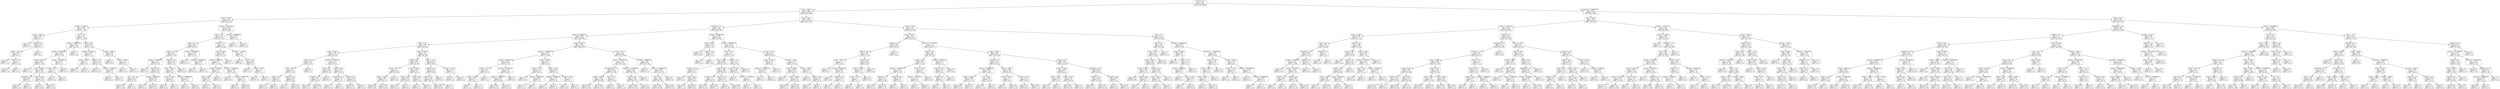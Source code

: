 digraph Tree {
node [shape=box] ;
0 [label="Drama <= 0.5\ngini = 0.491\nsamples = 4587\nvalue = [1985, 2602]"] ;
1 [label="annee <= 1984.5\ngini = 0.489\nsamples = 2318\nvalue = [1330, 988]"] ;
0 -> 1 [labeldistance=2.5, labelangle=45, headlabel="True"] ;
2 [label="annee <= 1976.5\ngini = 0.328\nsamples = 319\nvalue = [66, 253]"] ;
1 -> 2 ;
3 [label="budget <= 95000.0\ngini = 0.169\nsamples = 183\nvalue = [17, 166]"] ;
2 -> 3 ;
4 [label="annee <= 1958.5\ngini = 0.497\nsamples = 13\nvalue = [6, 7]"] ;
3 -> 4 ;
5 [label="gini = 0.0\nsamples = 5\nvalue = [0, 5]"] ;
4 -> 5 ;
6 [label="Thriller <= 0.5\ngini = 0.375\nsamples = 8\nvalue = [6, 2]"] ;
4 -> 6 ;
7 [label="annee <= 1973.0\ngini = 0.245\nsamples = 7\nvalue = [6, 1]"] ;
6 -> 7 ;
8 [label="gini = 0.0\nsamples = 5\nvalue = [5, 0]"] ;
7 -> 8 ;
9 [label="Horror <= 0.5\ngini = 0.5\nsamples = 2\nvalue = [1, 1]"] ;
7 -> 9 ;
10 [label="gini = 0.0\nsamples = 1\nvalue = [1, 0]"] ;
9 -> 10 ;
11 [label="gini = 0.0\nsamples = 1\nvalue = [0, 1]"] ;
9 -> 11 ;
12 [label="gini = 0.0\nsamples = 1\nvalue = [0, 1]"] ;
6 -> 12 ;
13 [label="Sci-Fi <= 0.5\ngini = 0.121\nsamples = 170\nvalue = [11, 159]"] ;
3 -> 13 ;
14 [label="budget <= 22000000.0\ngini = 0.054\nsamples = 145\nvalue = [4, 141]"] ;
13 -> 14 ;
15 [label="budget <= 11000000.0\ngini = 0.041\nsamples = 144\nvalue = [3, 141]"] ;
14 -> 15 ;
16 [label="annee <= 1965.5\ngini = 0.029\nsamples = 137\nvalue = [2, 135]"] ;
15 -> 16 ;
17 [label="gini = 0.0\nsamples = 77\nvalue = [0, 77]"] ;
16 -> 17 ;
18 [label="annee <= 1966.5\ngini = 0.064\nsamples = 60\nvalue = [2, 58]"] ;
16 -> 18 ;
19 [label="Adventure <= 0.5\ngini = 0.375\nsamples = 4\nvalue = [1, 3]"] ;
18 -> 19 ;
20 [label="gini = 0.0\nsamples = 3\nvalue = [0, 3]"] ;
19 -> 20 ;
21 [label="gini = 0.0\nsamples = 1\nvalue = [1, 0]"] ;
19 -> 21 ;
22 [label="Duree <= 123.5\ngini = 0.035\nsamples = 56\nvalue = [1, 55]"] ;
18 -> 22 ;
23 [label="gini = 0.0\nsamples = 45\nvalue = [0, 45]"] ;
22 -> 23 ;
24 [label="gini = 0.165\nsamples = 11\nvalue = [1, 10]"] ;
22 -> 24 ;
25 [label="budget <= 12500000.0\ngini = 0.245\nsamples = 7\nvalue = [1, 6]"] ;
15 -> 25 ;
26 [label="Duree <= 138.5\ngini = 0.5\nsamples = 2\nvalue = [1, 1]"] ;
25 -> 26 ;
27 [label="gini = 0.0\nsamples = 1\nvalue = [1, 0]"] ;
26 -> 27 ;
28 [label="gini = 0.0\nsamples = 1\nvalue = [0, 1]"] ;
26 -> 28 ;
29 [label="gini = 0.0\nsamples = 5\nvalue = [0, 5]"] ;
25 -> 29 ;
30 [label="gini = 0.0\nsamples = 1\nvalue = [1, 0]"] ;
14 -> 30 ;
31 [label="Action <= 0.5\ngini = 0.403\nsamples = 25\nvalue = [7, 18]"] ;
13 -> 31 ;
32 [label="budget <= 265500.0\ngini = 0.208\nsamples = 17\nvalue = [2, 15]"] ;
31 -> 32 ;
33 [label="annee <= 1966.5\ngini = 0.5\nsamples = 2\nvalue = [1, 1]"] ;
32 -> 33 ;
34 [label="gini = 0.0\nsamples = 1\nvalue = [1, 0]"] ;
33 -> 34 ;
35 [label="gini = 0.0\nsamples = 1\nvalue = [0, 1]"] ;
33 -> 35 ;
36 [label="Fantasy <= 0.5\ngini = 0.124\nsamples = 15\nvalue = [1, 14]"] ;
32 -> 36 ;
37 [label="gini = 0.0\nsamples = 12\nvalue = [0, 12]"] ;
36 -> 37 ;
38 [label="budget <= 3720000.0\ngini = 0.444\nsamples = 3\nvalue = [1, 2]"] ;
36 -> 38 ;
39 [label="gini = 0.0\nsamples = 2\nvalue = [0, 2]"] ;
38 -> 39 ;
40 [label="gini = 0.0\nsamples = 1\nvalue = [1, 0]"] ;
38 -> 40 ;
41 [label="annee <= 1963.0\ngini = 0.469\nsamples = 8\nvalue = [5, 3]"] ;
31 -> 41 ;
42 [label="gini = 0.0\nsamples = 2\nvalue = [0, 2]"] ;
41 -> 42 ;
43 [label="annee <= 1975.5\ngini = 0.278\nsamples = 6\nvalue = [5, 1]"] ;
41 -> 43 ;
44 [label="gini = 0.0\nsamples = 5\nvalue = [5, 0]"] ;
43 -> 44 ;
45 [label="gini = 0.0\nsamples = 1\nvalue = [0, 1]"] ;
43 -> 45 ;
46 [label="budget <= 33250000.0\ngini = 0.461\nsamples = 136\nvalue = [49, 87]"] ;
2 -> 46 ;
47 [label="Horror <= 0.5\ngini = 0.443\nsamples = 127\nvalue = [42, 85]"] ;
46 -> 47 ;
48 [label="Sci-Fi <= 0.5\ngini = 0.362\nsamples = 80\nvalue = [19, 61]"] ;
47 -> 48 ;
49 [label="Fantasy <= 0.5\ngini = 0.419\nsamples = 57\nvalue = [17, 40]"] ;
48 -> 49 ;
50 [label="budget <= 1390000.0\ngini = 0.351\nsamples = 44\nvalue = [10, 34]"] ;
49 -> 50 ;
51 [label="gini = 0.0\nsamples = 2\nvalue = [2, 0]"] ;
50 -> 51 ;
52 [label="Action <= 0.5\ngini = 0.308\nsamples = 42\nvalue = [8, 34]"] ;
50 -> 52 ;
53 [label="War <= 0.5\ngini = 0.191\nsamples = 28\nvalue = [3, 25]"] ;
52 -> 53 ;
54 [label="gini = 0.142\nsamples = 26\nvalue = [2, 24]"] ;
53 -> 54 ;
55 [label="gini = 0.5\nsamples = 2\nvalue = [1, 1]"] ;
53 -> 55 ;
56 [label="budget <= 9500000.0\ngini = 0.459\nsamples = 14\nvalue = [5, 9]"] ;
52 -> 56 ;
57 [label="gini = 0.32\nsamples = 5\nvalue = [4, 1]"] ;
56 -> 57 ;
58 [label="gini = 0.198\nsamples = 9\nvalue = [1, 8]"] ;
56 -> 58 ;
59 [label="Musical <= 0.5\ngini = 0.497\nsamples = 13\nvalue = [7, 6]"] ;
49 -> 59 ;
60 [label="annee <= 1982.5\ngini = 0.48\nsamples = 10\nvalue = [4, 6]"] ;
59 -> 60 ;
61 [label="Duree <= 130.5\ngini = 0.278\nsamples = 6\nvalue = [1, 5]"] ;
60 -> 61 ;
62 [label="gini = 0.0\nsamples = 5\nvalue = [0, 5]"] ;
61 -> 62 ;
63 [label="gini = 0.0\nsamples = 1\nvalue = [1, 0]"] ;
61 -> 63 ;
64 [label="budget <= 29500000.0\ngini = 0.375\nsamples = 4\nvalue = [3, 1]"] ;
60 -> 64 ;
65 [label="gini = 0.0\nsamples = 3\nvalue = [3, 0]"] ;
64 -> 65 ;
66 [label="gini = 0.0\nsamples = 1\nvalue = [0, 1]"] ;
64 -> 66 ;
67 [label="gini = 0.0\nsamples = 3\nvalue = [3, 0]"] ;
59 -> 67 ;
68 [label="budget <= 19000000.0\ngini = 0.159\nsamples = 23\nvalue = [2, 21]"] ;
48 -> 68 ;
69 [label="gini = 0.0\nsamples = 17\nvalue = [0, 17]"] ;
68 -> 69 ;
70 [label="budget <= 24500000.0\ngini = 0.444\nsamples = 6\nvalue = [2, 4]"] ;
68 -> 70 ;
71 [label="gini = 0.0\nsamples = 2\nvalue = [2, 0]"] ;
70 -> 71 ;
72 [label="gini = 0.0\nsamples = 4\nvalue = [0, 4]"] ;
70 -> 72 ;
73 [label="Thriller <= 0.5\ngini = 0.5\nsamples = 47\nvalue = [23, 24]"] ;
47 -> 73 ;
74 [label="Duree <= 108.0\ngini = 0.482\nsamples = 37\nvalue = [15, 22]"] ;
73 -> 74 ;
75 [label="budget <= 900000.0\ngini = 0.5\nsamples = 30\nvalue = [15, 15]"] ;
74 -> 75 ;
76 [label="budget <= 437500.0\ngini = 0.444\nsamples = 15\nvalue = [10, 5]"] ;
75 -> 76 ;
77 [label="Duree <= 87.0\ngini = 0.494\nsamples = 9\nvalue = [4, 5]"] ;
76 -> 77 ;
78 [label="gini = 0.32\nsamples = 5\nvalue = [4, 1]"] ;
77 -> 78 ;
79 [label="gini = 0.0\nsamples = 4\nvalue = [0, 4]"] ;
77 -> 79 ;
80 [label="gini = 0.0\nsamples = 6\nvalue = [6, 0]"] ;
76 -> 80 ;
81 [label="budget <= 2250000.0\ngini = 0.444\nsamples = 15\nvalue = [5, 10]"] ;
75 -> 81 ;
82 [label="gini = 0.0\nsamples = 5\nvalue = [0, 5]"] ;
81 -> 82 ;
83 [label="budget <= 2890000.0\ngini = 0.5\nsamples = 10\nvalue = [5, 5]"] ;
81 -> 83 ;
84 [label="gini = 0.0\nsamples = 2\nvalue = [2, 0]"] ;
83 -> 84 ;
85 [label="gini = 0.469\nsamples = 8\nvalue = [3, 5]"] ;
83 -> 85 ;
86 [label="gini = 0.0\nsamples = 7\nvalue = [0, 7]"] ;
74 -> 86 ;
87 [label="budget <= 775000.0\ngini = 0.32\nsamples = 10\nvalue = [8, 2]"] ;
73 -> 87 ;
88 [label="gini = 0.0\nsamples = 1\nvalue = [0, 1]"] ;
87 -> 88 ;
89 [label="Sci-Fi <= 0.5\ngini = 0.198\nsamples = 9\nvalue = [8, 1]"] ;
87 -> 89 ;
90 [label="gini = 0.0\nsamples = 7\nvalue = [7, 0]"] ;
89 -> 90 ;
91 [label="Duree <= 102.0\ngini = 0.5\nsamples = 2\nvalue = [1, 1]"] ;
89 -> 91 ;
92 [label="gini = 0.0\nsamples = 1\nvalue = [1, 0]"] ;
91 -> 92 ;
93 [label="gini = 0.0\nsamples = 1\nvalue = [0, 1]"] ;
91 -> 93 ;
94 [label="budget <= 39500000.0\ngini = 0.346\nsamples = 9\nvalue = [7, 2]"] ;
46 -> 94 ;
95 [label="gini = 0.0\nsamples = 7\nvalue = [7, 0]"] ;
94 -> 95 ;
96 [label="gini = 0.0\nsamples = 2\nvalue = [0, 2]"] ;
94 -> 96 ;
97 [label="Duree <= 110.5\ngini = 0.465\nsamples = 1999\nvalue = [1264, 735]"] ;
1 -> 97 ;
98 [label="Animation <= 0.5\ngini = 0.418\nsamples = 1487\nvalue = [1045, 442]"] ;
97 -> 98 ;
99 [label="budget <= 6160000.0\ngini = 0.384\nsamples = 1335\nvalue = [989, 346]"] ;
98 -> 99 ;
100 [label="Horror <= 0.5\ngini = 0.494\nsamples = 222\nvalue = [123, 99]"] ;
99 -> 100 ;
101 [label="annee <= 2003.5\ngini = 0.478\nsamples = 104\nvalue = [41, 63]"] ;
100 -> 101 ;
102 [label="Sport <= 0.5\ngini = 0.343\nsamples = 41\nvalue = [9, 32]"] ;
101 -> 102 ;
103 [label="Duree <= 86.5\ngini = 0.32\nsamples = 40\nvalue = [8, 32]"] ;
102 -> 103 ;
104 [label="Action <= 0.5\ngini = 0.48\nsamples = 5\nvalue = [2, 3]"] ;
103 -> 104 ;
105 [label="gini = 0.0\nsamples = 3\nvalue = [0, 3]"] ;
104 -> 105 ;
106 [label="gini = 0.0\nsamples = 2\nvalue = [2, 0]"] ;
104 -> 106 ;
107 [label="Comedy <= 0.5\ngini = 0.284\nsamples = 35\nvalue = [6, 29]"] ;
103 -> 107 ;
108 [label="gini = 0.0\nsamples = 7\nvalue = [0, 7]"] ;
107 -> 108 ;
109 [label="gini = 0.337\nsamples = 28\nvalue = [6, 22]"] ;
107 -> 109 ;
110 [label="gini = 0.0\nsamples = 1\nvalue = [1, 0]"] ;
102 -> 110 ;
111 [label="budget <= 2950000.0\ngini = 0.5\nsamples = 63\nvalue = [32, 31]"] ;
101 -> 111 ;
112 [label="Crime <= 0.5\ngini = 0.436\nsamples = 28\nvalue = [9, 19]"] ;
111 -> 112 ;
113 [label="Comedy <= 0.5\ngini = 0.476\nsamples = 23\nvalue = [9, 14]"] ;
112 -> 113 ;
114 [label="gini = 0.219\nsamples = 8\nvalue = [1, 7]"] ;
113 -> 114 ;
115 [label="gini = 0.498\nsamples = 15\nvalue = [8, 7]"] ;
113 -> 115 ;
116 [label="gini = 0.0\nsamples = 5\nvalue = [0, 5]"] ;
112 -> 116 ;
117 [label="Duree <= 93.5\ngini = 0.451\nsamples = 35\nvalue = [23, 12]"] ;
111 -> 117 ;
118 [label="Adventure <= 0.5\ngini = 0.124\nsamples = 15\nvalue = [14, 1]"] ;
117 -> 118 ;
119 [label="gini = 0.0\nsamples = 13\nvalue = [13, 0]"] ;
118 -> 119 ;
120 [label="gini = 0.5\nsamples = 2\nvalue = [1, 1]"] ;
118 -> 120 ;
121 [label="Action <= 0.5\ngini = 0.495\nsamples = 20\nvalue = [9, 11]"] ;
117 -> 121 ;
122 [label="gini = 0.391\nsamples = 15\nvalue = [4, 11]"] ;
121 -> 122 ;
123 [label="gini = 0.0\nsamples = 5\nvalue = [5, 0]"] ;
121 -> 123 ;
124 [label="annee <= 2008.5\ngini = 0.424\nsamples = 118\nvalue = [82, 36]"] ;
100 -> 124 ;
125 [label="Thriller <= 0.5\ngini = 0.486\nsamples = 72\nvalue = [42, 30]"] ;
124 -> 125 ;
126 [label="Duree <= 101.5\ngini = 0.5\nsamples = 49\nvalue = [24, 25]"] ;
125 -> 126 ;
127 [label="annee <= 1987.5\ngini = 0.485\nsamples = 41\nvalue = [24, 17]"] ;
126 -> 127 ;
128 [label="gini = 0.444\nsamples = 12\nvalue = [4, 8]"] ;
127 -> 128 ;
129 [label="gini = 0.428\nsamples = 29\nvalue = [20, 9]"] ;
127 -> 129 ;
130 [label="gini = 0.0\nsamples = 8\nvalue = [0, 8]"] ;
126 -> 130 ;
131 [label="annee <= 2006.5\ngini = 0.34\nsamples = 23\nvalue = [18, 5]"] ;
125 -> 131 ;
132 [label="Crime <= 0.5\ngini = 0.198\nsamples = 18\nvalue = [16, 2]"] ;
131 -> 132 ;
133 [label="gini = 0.111\nsamples = 17\nvalue = [16, 1]"] ;
132 -> 133 ;
134 [label="gini = 0.0\nsamples = 1\nvalue = [0, 1]"] ;
132 -> 134 ;
135 [label="Duree <= 97.5\ngini = 0.48\nsamples = 5\nvalue = [2, 3]"] ;
131 -> 135 ;
136 [label="gini = 0.0\nsamples = 3\nvalue = [0, 3]"] ;
135 -> 136 ;
137 [label="gini = 0.0\nsamples = 2\nvalue = [2, 0]"] ;
135 -> 137 ;
138 [label="Duree <= 105.5\ngini = 0.227\nsamples = 46\nvalue = [40, 6]"] ;
124 -> 138 ;
139 [label="Fantasy <= 0.5\ngini = 0.169\nsamples = 43\nvalue = [39, 4]"] ;
138 -> 139 ;
140 [label="Action <= 0.5\ngini = 0.133\nsamples = 42\nvalue = [39, 3]"] ;
139 -> 140 ;
141 [label="gini = 0.095\nsamples = 40\nvalue = [38, 2]"] ;
140 -> 141 ;
142 [label="gini = 0.5\nsamples = 2\nvalue = [1, 1]"] ;
140 -> 142 ;
143 [label="gini = 0.0\nsamples = 1\nvalue = [0, 1]"] ;
139 -> 143 ;
144 [label="annee <= 2011.5\ngini = 0.444\nsamples = 3\nvalue = [1, 2]"] ;
138 -> 144 ;
145 [label="gini = 0.0\nsamples = 1\nvalue = [1, 0]"] ;
144 -> 145 ;
146 [label="gini = 0.0\nsamples = 2\nvalue = [0, 2]"] ;
144 -> 146 ;
147 [label="annee <= 1991.5\ngini = 0.345\nsamples = 1113\nvalue = [866, 247]"] ;
99 -> 147 ;
148 [label="budget <= 27400000.0\ngini = 0.478\nsamples = 124\nvalue = [75, 49]"] ;
147 -> 148 ;
149 [label="budget <= 8750000.0\ngini = 0.494\nsamples = 99\nvalue = [55, 44]"] ;
148 -> 149 ;
150 [label="Duree <= 107.0\ngini = 0.32\nsamples = 15\nvalue = [12, 3]"] ;
149 -> 150 ;
151 [label="annee <= 1985.5\ngini = 0.142\nsamples = 13\nvalue = [12, 1]"] ;
150 -> 151 ;
152 [label="gini = 0.5\nsamples = 2\nvalue = [1, 1]"] ;
151 -> 152 ;
153 [label="gini = 0.0\nsamples = 11\nvalue = [11, 0]"] ;
151 -> 153 ;
154 [label="gini = 0.0\nsamples = 2\nvalue = [0, 2]"] ;
150 -> 154 ;
155 [label="budget <= 25500000.0\ngini = 0.5\nsamples = 84\nvalue = [43, 41]"] ;
149 -> 155 ;
156 [label="budget <= 16950000.0\ngini = 0.498\nsamples = 81\nvalue = [43, 38]"] ;
155 -> 156 ;
157 [label="gini = 0.494\nsamples = 47\nvalue = [21, 26]"] ;
156 -> 157 ;
158 [label="gini = 0.457\nsamples = 34\nvalue = [22, 12]"] ;
156 -> 158 ;
159 [label="gini = 0.0\nsamples = 3\nvalue = [0, 3]"] ;
155 -> 159 ;
160 [label="annee <= 1990.5\ngini = 0.32\nsamples = 25\nvalue = [20, 5]"] ;
148 -> 160 ;
161 [label="Duree <= 107.5\ngini = 0.117\nsamples = 16\nvalue = [15, 1]"] ;
160 -> 161 ;
162 [label="gini = 0.0\nsamples = 13\nvalue = [13, 0]"] ;
161 -> 162 ;
163 [label="budget <= 38500000.0\ngini = 0.444\nsamples = 3\nvalue = [2, 1]"] ;
161 -> 163 ;
164 [label="gini = 0.0\nsamples = 2\nvalue = [2, 0]"] ;
163 -> 164 ;
165 [label="gini = 0.0\nsamples = 1\nvalue = [0, 1]"] ;
163 -> 165 ;
166 [label="Duree <= 99.5\ngini = 0.494\nsamples = 9\nvalue = [5, 4]"] ;
160 -> 166 ;
167 [label="budget <= 39000000.0\ngini = 0.375\nsamples = 4\nvalue = [1, 3]"] ;
166 -> 167 ;
168 [label="gini = 0.0\nsamples = 3\nvalue = [0, 3]"] ;
167 -> 168 ;
169 [label="gini = 0.0\nsamples = 1\nvalue = [1, 0]"] ;
167 -> 169 ;
170 [label="Duree <= 109.5\ngini = 0.32\nsamples = 5\nvalue = [4, 1]"] ;
166 -> 170 ;
171 [label="gini = 0.0\nsamples = 4\nvalue = [4, 0]"] ;
170 -> 171 ;
172 [label="gini = 0.0\nsamples = 1\nvalue = [0, 1]"] ;
170 -> 172 ;
173 [label="Duree <= 101.5\ngini = 0.32\nsamples = 989\nvalue = [791, 198]"] ;
147 -> 173 ;
174 [label="budget <= 33950000.0\ngini = 0.28\nsamples = 702\nvalue = [584, 118]"] ;
173 -> 174 ;
175 [label="Documentary <= 0.5\ngini = 0.334\nsamples = 453\nvalue = [357, 96]"] ;
174 -> 175 ;
176 [label="annee <= 1999.5\ngini = 0.326\nsamples = 448\nvalue = [356, 92]"] ;
175 -> 176 ;
177 [label="gini = 0.421\nsamples = 116\nvalue = [81, 35]"] ;
176 -> 177 ;
178 [label="gini = 0.284\nsamples = 332\nvalue = [275, 57]"] ;
176 -> 178 ;
179 [label="Music <= 0.5\ngini = 0.32\nsamples = 5\nvalue = [1, 4]"] ;
175 -> 179 ;
180 [label="gini = 0.0\nsamples = 4\nvalue = [0, 4]"] ;
179 -> 180 ;
181 [label="gini = 0.0\nsamples = 1\nvalue = [1, 0]"] ;
179 -> 181 ;
182 [label="budget <= 177500000.0\ngini = 0.161\nsamples = 249\nvalue = [227, 22]"] ;
174 -> 182 ;
183 [label="Duree <= 99.5\ngini = 0.155\nsamples = 248\nvalue = [227, 21]"] ;
182 -> 183 ;
184 [label="gini = 0.188\nsamples = 200\nvalue = [179, 21]"] ;
183 -> 184 ;
185 [label="gini = 0.0\nsamples = 48\nvalue = [48, 0]"] ;
183 -> 185 ;
186 [label="gini = 0.0\nsamples = 1\nvalue = [0, 1]"] ;
182 -> 186 ;
187 [label="budget <= 6950000.0\ngini = 0.402\nsamples = 287\nvalue = [207, 80]"] ;
173 -> 187 ;
188 [label="gini = 0.0\nsamples = 2\nvalue = [0, 2]"] ;
187 -> 188 ;
189 [label="budget <= 205000000.0\ngini = 0.398\nsamples = 285\nvalue = [207, 78]"] ;
187 -> 189 ;
190 [label="Crime <= 0.5\ngini = 0.393\nsamples = 283\nvalue = [207, 76]"] ;
189 -> 190 ;
191 [label="gini = 0.366\nsamples = 224\nvalue = [170, 54]"] ;
190 -> 191 ;
192 [label="gini = 0.468\nsamples = 59\nvalue = [37, 22]"] ;
190 -> 192 ;
193 [label="gini = 0.0\nsamples = 2\nvalue = [0, 2]"] ;
189 -> 193 ;
194 [label="budget <= 19000000.0\ngini = 0.465\nsamples = 152\nvalue = [56, 96]"] ;
98 -> 194 ;
195 [label="Duree <= 95.5\ngini = 0.142\nsamples = 13\nvalue = [1, 12]"] ;
194 -> 195 ;
196 [label="gini = 0.0\nsamples = 10\nvalue = [0, 10]"] ;
195 -> 196 ;
197 [label="Fantasy <= 0.5\ngini = 0.444\nsamples = 3\nvalue = [1, 2]"] ;
195 -> 197 ;
198 [label="gini = 0.0\nsamples = 2\nvalue = [0, 2]"] ;
197 -> 198 ;
199 [label="gini = 0.0\nsamples = 1\nvalue = [1, 0]"] ;
197 -> 199 ;
200 [label="budget <= 82500000.0\ngini = 0.478\nsamples = 139\nvalue = [55, 84]"] ;
194 -> 200 ;
201 [label="Duree <= 95.5\ngini = 0.5\nsamples = 74\nvalue = [37, 37]"] ;
200 -> 201 ;
202 [label="annee <= 2000.5\ngini = 0.496\nsamples = 64\nvalue = [35, 29]"] ;
201 -> 202 ;
203 [label="Fantasy <= 0.5\ngini = 0.43\nsamples = 16\nvalue = [5, 11]"] ;
202 -> 203 ;
204 [label="gini = 0.0\nsamples = 5\nvalue = [0, 5]"] ;
203 -> 204 ;
205 [label="Duree <= 84.5\ngini = 0.496\nsamples = 11\nvalue = [5, 6]"] ;
203 -> 205 ;
206 [label="gini = 0.32\nsamples = 5\nvalue = [1, 4]"] ;
205 -> 206 ;
207 [label="gini = 0.444\nsamples = 6\nvalue = [4, 2]"] ;
205 -> 207 ;
208 [label="Duree <= 88.5\ngini = 0.469\nsamples = 48\nvalue = [30, 18]"] ;
202 -> 208 ;
209 [label="Fantasy <= 0.5\ngini = 0.5\nsamples = 26\nvalue = [13, 13]"] ;
208 -> 209 ;
210 [label="gini = 0.444\nsamples = 18\nvalue = [6, 12]"] ;
209 -> 210 ;
211 [label="gini = 0.219\nsamples = 8\nvalue = [7, 1]"] ;
209 -> 211 ;
212 [label="Fantasy <= 0.5\ngini = 0.351\nsamples = 22\nvalue = [17, 5]"] ;
208 -> 212 ;
213 [label="gini = 0.0\nsamples = 11\nvalue = [11, 0]"] ;
212 -> 213 ;
214 [label="gini = 0.496\nsamples = 11\nvalue = [6, 5]"] ;
212 -> 214 ;
215 [label="Mystery <= 0.5\ngini = 0.32\nsamples = 10\nvalue = [2, 8]"] ;
201 -> 215 ;
216 [label="Duree <= 103.5\ngini = 0.198\nsamples = 9\nvalue = [1, 8]"] ;
215 -> 216 ;
217 [label="gini = 0.0\nsamples = 7\nvalue = [0, 7]"] ;
216 -> 217 ;
218 [label="budget <= 71725000.0\ngini = 0.5\nsamples = 2\nvalue = [1, 1]"] ;
216 -> 218 ;
219 [label="gini = 0.0\nsamples = 1\nvalue = [0, 1]"] ;
218 -> 219 ;
220 [label="gini = 0.0\nsamples = 1\nvalue = [1, 0]"] ;
218 -> 220 ;
221 [label="gini = 0.0\nsamples = 1\nvalue = [1, 0]"] ;
215 -> 221 ;
222 [label="Duree <= 84.5\ngini = 0.4\nsamples = 65\nvalue = [18, 47]"] ;
200 -> 222 ;
223 [label="annee <= 2001.0\ngini = 0.375\nsamples = 8\nvalue = [6, 2]"] ;
222 -> 223 ;
224 [label="budget <= 113750000.0\ngini = 0.444\nsamples = 3\nvalue = [1, 2]"] ;
223 -> 224 ;
225 [label="gini = 0.0\nsamples = 2\nvalue = [0, 2]"] ;
224 -> 225 ;
226 [label="gini = 0.0\nsamples = 1\nvalue = [1, 0]"] ;
224 -> 226 ;
227 [label="gini = 0.0\nsamples = 5\nvalue = [5, 0]"] ;
223 -> 227 ;
228 [label="Duree <= 104.5\ngini = 0.332\nsamples = 57\nvalue = [12, 45]"] ;
222 -> 228 ;
229 [label="annee <= 2006.5\ngini = 0.269\nsamples = 50\nvalue = [8, 42]"] ;
228 -> 229 ;
230 [label="gini = 0.0\nsamples = 11\nvalue = [0, 11]"] ;
229 -> 230 ;
231 [label="annee <= 2007.5\ngini = 0.326\nsamples = 39\nvalue = [8, 31]"] ;
229 -> 231 ;
232 [label="gini = 0.444\nsamples = 3\nvalue = [2, 1]"] ;
231 -> 232 ;
233 [label="gini = 0.278\nsamples = 36\nvalue = [6, 30]"] ;
231 -> 233 ;
234 [label="Duree <= 106.5\ngini = 0.49\nsamples = 7\nvalue = [4, 3]"] ;
228 -> 234 ;
235 [label="gini = 0.0\nsamples = 3\nvalue = [3, 0]"] ;
234 -> 235 ;
236 [label="Music <= 0.5\ngini = 0.375\nsamples = 4\nvalue = [1, 3]"] ;
234 -> 236 ;
237 [label="gini = 0.0\nsamples = 3\nvalue = [0, 3]"] ;
236 -> 237 ;
238 [label="gini = 0.0\nsamples = 1\nvalue = [1, 0]"] ;
236 -> 238 ;
239 [label="Duree <= 134.5\ngini = 0.49\nsamples = 512\nvalue = [219, 293]"] ;
97 -> 239 ;
240 [label="annee <= 1992.5\ngini = 0.5\nsamples = 398\nvalue = [193, 205]"] ;
239 -> 240 ;
241 [label="Family <= 0.5\ngini = 0.355\nsamples = 39\nvalue = [9, 30]"] ;
240 -> 241 ;
242 [label="Duree <= 115.5\ngini = 0.307\nsamples = 37\nvalue = [7, 30]"] ;
241 -> 242 ;
243 [label="annee <= 1987.5\ngini = 0.5\nsamples = 8\nvalue = [4, 4]"] ;
242 -> 243 ;
244 [label="gini = 0.0\nsamples = 2\nvalue = [0, 2]"] ;
243 -> 244 ;
245 [label="budget <= 26500000.0\ngini = 0.444\nsamples = 6\nvalue = [4, 2]"] ;
243 -> 245 ;
246 [label="gini = 0.0\nsamples = 3\nvalue = [3, 0]"] ;
245 -> 246 ;
247 [label="Comedy <= 0.5\ngini = 0.444\nsamples = 3\nvalue = [1, 2]"] ;
245 -> 247 ;
248 [label="gini = 0.0\nsamples = 1\nvalue = [0, 1]"] ;
247 -> 248 ;
249 [label="gini = 0.5\nsamples = 2\nvalue = [1, 1]"] ;
247 -> 249 ;
250 [label="Horror <= 0.5\ngini = 0.185\nsamples = 29\nvalue = [3, 26]"] ;
242 -> 250 ;
251 [label="annee <= 1985.5\ngini = 0.071\nsamples = 27\nvalue = [1, 26]"] ;
250 -> 251 ;
252 [label="Duree <= 123.5\ngini = 0.5\nsamples = 2\nvalue = [1, 1]"] ;
251 -> 252 ;
253 [label="gini = 0.0\nsamples = 1\nvalue = [0, 1]"] ;
252 -> 253 ;
254 [label="gini = 0.0\nsamples = 1\nvalue = [1, 0]"] ;
252 -> 254 ;
255 [label="gini = 0.0\nsamples = 25\nvalue = [0, 25]"] ;
251 -> 255 ;
256 [label="gini = 0.0\nsamples = 2\nvalue = [2, 0]"] ;
250 -> 256 ;
257 [label="gini = 0.0\nsamples = 2\nvalue = [2, 0]"] ;
241 -> 257 ;
258 [label="budget <= 21170000.0\ngini = 0.5\nsamples = 359\nvalue = [184, 175]"] ;
240 -> 258 ;
259 [label="Horror <= 0.5\ngini = 0.448\nsamples = 56\nvalue = [19, 37]"] ;
258 -> 259 ;
260 [label="Action <= 0.5\ngini = 0.381\nsamples = 43\nvalue = [11, 32]"] ;
259 -> 260 ;
261 [label="budget <= 19105000.0\ngini = 0.313\nsamples = 36\nvalue = [7, 29]"] ;
260 -> 261 ;
262 [label="Comedy <= 0.5\ngini = 0.257\nsamples = 33\nvalue = [5, 28]"] ;
261 -> 262 ;
263 [label="gini = 0.391\nsamples = 15\nvalue = [4, 11]"] ;
262 -> 263 ;
264 [label="gini = 0.105\nsamples = 18\nvalue = [1, 17]"] ;
262 -> 264 ;
265 [label="Romance <= 0.5\ngini = 0.444\nsamples = 3\nvalue = [2, 1]"] ;
261 -> 265 ;
266 [label="gini = 0.0\nsamples = 1\nvalue = [0, 1]"] ;
265 -> 266 ;
267 [label="gini = 0.0\nsamples = 2\nvalue = [2, 0]"] ;
265 -> 267 ;
268 [label="Duree <= 121.5\ngini = 0.49\nsamples = 7\nvalue = [4, 3]"] ;
260 -> 268 ;
269 [label="budget <= 11120000.0\ngini = 0.375\nsamples = 4\nvalue = [1, 3]"] ;
268 -> 269 ;
270 [label="gini = 0.0\nsamples = 1\nvalue = [1, 0]"] ;
269 -> 270 ;
271 [label="gini = 0.0\nsamples = 3\nvalue = [0, 3]"] ;
269 -> 271 ;
272 [label="gini = 0.0\nsamples = 3\nvalue = [3, 0]"] ;
268 -> 272 ;
273 [label="budget <= 16500000.0\ngini = 0.473\nsamples = 13\nvalue = [8, 5]"] ;
259 -> 273 ;
274 [label="Duree <= 116.5\ngini = 0.397\nsamples = 11\nvalue = [8, 3]"] ;
273 -> 274 ;
275 [label="Thriller <= 0.5\ngini = 0.5\nsamples = 6\nvalue = [3, 3]"] ;
274 -> 275 ;
276 [label="gini = 0.0\nsamples = 2\nvalue = [0, 2]"] ;
275 -> 276 ;
277 [label="gini = 0.375\nsamples = 4\nvalue = [3, 1]"] ;
275 -> 277 ;
278 [label="gini = 0.0\nsamples = 5\nvalue = [5, 0]"] ;
274 -> 278 ;
279 [label="gini = 0.0\nsamples = 2\nvalue = [0, 2]"] ;
273 -> 279 ;
280 [label="annee <= 2005.5\ngini = 0.496\nsamples = 303\nvalue = [165, 138]"] ;
258 -> 280 ;
281 [label="Comedy <= 0.5\ngini = 0.465\nsamples = 147\nvalue = [93, 54]"] ;
280 -> 281 ;
282 [label="budget <= 49000000.0\ngini = 0.489\nsamples = 101\nvalue = [58, 43]"] ;
281 -> 282 ;
283 [label="annee <= 2000.5\ngini = 0.488\nsamples = 26\nvalue = [11, 15]"] ;
282 -> 283 ;
284 [label="gini = 0.494\nsamples = 18\nvalue = [10, 8]"] ;
283 -> 284 ;
285 [label="gini = 0.219\nsamples = 8\nvalue = [1, 7]"] ;
283 -> 285 ;
286 [label="War <= 0.5\ngini = 0.468\nsamples = 75\nvalue = [47, 28]"] ;
282 -> 286 ;
287 [label="gini = 0.459\nsamples = 73\nvalue = [47, 26]"] ;
286 -> 287 ;
288 [label="gini = 0.0\nsamples = 2\nvalue = [0, 2]"] ;
286 -> 288 ;
289 [label="annee <= 1998.5\ngini = 0.364\nsamples = 46\nvalue = [35, 11]"] ;
281 -> 289 ;
290 [label="annee <= 1993.5\ngini = 0.5\nsamples = 12\nvalue = [6, 6]"] ;
289 -> 290 ;
291 [label="gini = 0.0\nsamples = 2\nvalue = [2, 0]"] ;
290 -> 291 ;
292 [label="gini = 0.48\nsamples = 10\nvalue = [4, 6]"] ;
290 -> 292 ;
293 [label="Duree <= 127.5\ngini = 0.251\nsamples = 34\nvalue = [29, 5]"] ;
289 -> 293 ;
294 [label="gini = 0.175\nsamples = 31\nvalue = [28, 3]"] ;
293 -> 294 ;
295 [label="gini = 0.444\nsamples = 3\nvalue = [1, 2]"] ;
293 -> 295 ;
296 [label="Action <= 0.5\ngini = 0.497\nsamples = 156\nvalue = [72, 84]"] ;
280 -> 296 ;
297 [label="annee <= 2007.5\ngini = 0.465\nsamples = 57\nvalue = [36, 21]"] ;
296 -> 297 ;
298 [label="Duree <= 116.5\ngini = 0.444\nsamples = 12\nvalue = [4, 8]"] ;
297 -> 298 ;
299 [label="gini = 0.5\nsamples = 8\nvalue = [4, 4]"] ;
298 -> 299 ;
300 [label="gini = 0.0\nsamples = 4\nvalue = [0, 4]"] ;
298 -> 300 ;
301 [label="Duree <= 119.5\ngini = 0.411\nsamples = 45\nvalue = [32, 13]"] ;
297 -> 301 ;
302 [label="gini = 0.285\nsamples = 29\nvalue = [24, 5]"] ;
301 -> 302 ;
303 [label="gini = 0.5\nsamples = 16\nvalue = [8, 8]"] ;
301 -> 303 ;
304 [label="Romance <= 0.5\ngini = 0.463\nsamples = 99\nvalue = [36, 63]"] ;
296 -> 304 ;
305 [label="Thriller <= 0.5\ngini = 0.447\nsamples = 92\nvalue = [31, 61]"] ;
304 -> 305 ;
306 [label="gini = 0.363\nsamples = 42\nvalue = [10, 32]"] ;
305 -> 306 ;
307 [label="gini = 0.487\nsamples = 50\nvalue = [21, 29]"] ;
305 -> 307 ;
308 [label="Fantasy <= 0.5\ngini = 0.408\nsamples = 7\nvalue = [5, 2]"] ;
304 -> 308 ;
309 [label="gini = 0.0\nsamples = 4\nvalue = [4, 0]"] ;
308 -> 309 ;
310 [label="gini = 0.444\nsamples = 3\nvalue = [1, 2]"] ;
308 -> 310 ;
311 [label="Sci-Fi <= 0.5\ngini = 0.352\nsamples = 114\nvalue = [26, 88]"] ;
239 -> 311 ;
312 [label="Sport <= 0.5\ngini = 0.248\nsamples = 69\nvalue = [10, 59]"] ;
311 -> 312 ;
313 [label="Duree <= 156.5\ngini = 0.23\nsamples = 68\nvalue = [9, 59]"] ;
312 -> 313 ;
314 [label="Duree <= 145.0\ngini = 0.305\nsamples = 48\nvalue = [9, 39]"] ;
313 -> 314 ;
315 [label="annee <= 2012.5\ngini = 0.128\nsamples = 29\nvalue = [2, 27]"] ;
314 -> 315 ;
316 [label="gini = 0.0\nsamples = 26\nvalue = [0, 26]"] ;
315 -> 316 ;
317 [label="Thriller <= 0.5\ngini = 0.444\nsamples = 3\nvalue = [2, 1]"] ;
315 -> 317 ;
318 [label="gini = 0.0\nsamples = 2\nvalue = [2, 0]"] ;
317 -> 318 ;
319 [label="gini = 0.0\nsamples = 1\nvalue = [0, 1]"] ;
317 -> 319 ;
320 [label="Western <= 0.5\ngini = 0.465\nsamples = 19\nvalue = [7, 12]"] ;
314 -> 320 ;
321 [label="annee <= 2007.5\ngini = 0.415\nsamples = 17\nvalue = [5, 12]"] ;
320 -> 321 ;
322 [label="gini = 0.5\nsamples = 10\nvalue = [5, 5]"] ;
321 -> 322 ;
323 [label="gini = 0.0\nsamples = 7\nvalue = [0, 7]"] ;
321 -> 323 ;
324 [label="gini = 0.0\nsamples = 2\nvalue = [2, 0]"] ;
320 -> 324 ;
325 [label="gini = 0.0\nsamples = 20\nvalue = [0, 20]"] ;
313 -> 325 ;
326 [label="gini = 0.0\nsamples = 1\nvalue = [1, 0]"] ;
312 -> 326 ;
327 [label="budget <= 65500000.0\ngini = 0.458\nsamples = 45\nvalue = [16, 29]"] ;
311 -> 327 ;
328 [label="annee <= 1986.5\ngini = 0.486\nsamples = 12\nvalue = [7, 5]"] ;
327 -> 328 ;
329 [label="gini = 0.0\nsamples = 2\nvalue = [0, 2]"] ;
328 -> 329 ;
330 [label="Duree <= 171.0\ngini = 0.42\nsamples = 10\nvalue = [7, 3]"] ;
328 -> 330 ;
331 [label="budget <= 9250000.0\ngini = 0.346\nsamples = 9\nvalue = [7, 2]"] ;
330 -> 331 ;
332 [label="gini = 0.0\nsamples = 1\nvalue = [0, 1]"] ;
331 -> 332 ;
333 [label="Duree <= 137.5\ngini = 0.219\nsamples = 8\nvalue = [7, 1]"] ;
331 -> 333 ;
334 [label="gini = 0.5\nsamples = 2\nvalue = [1, 1]"] ;
333 -> 334 ;
335 [label="gini = 0.0\nsamples = 6\nvalue = [6, 0]"] ;
333 -> 335 ;
336 [label="gini = 0.0\nsamples = 1\nvalue = [0, 1]"] ;
330 -> 336 ;
337 [label="budget <= 172500000.0\ngini = 0.397\nsamples = 33\nvalue = [9, 24]"] ;
327 -> 337 ;
338 [label="Duree <= 139.5\ngini = 0.255\nsamples = 20\nvalue = [3, 17]"] ;
337 -> 338 ;
339 [label="annee <= 2004.0\ngini = 0.42\nsamples = 10\nvalue = [3, 7]"] ;
338 -> 339 ;
340 [label="annee <= 1997.5\ngini = 0.48\nsamples = 5\nvalue = [3, 2]"] ;
339 -> 340 ;
341 [label="gini = 0.0\nsamples = 1\nvalue = [0, 1]"] ;
340 -> 341 ;
342 [label="gini = 0.375\nsamples = 4\nvalue = [3, 1]"] ;
340 -> 342 ;
343 [label="gini = 0.0\nsamples = 5\nvalue = [0, 5]"] ;
339 -> 343 ;
344 [label="gini = 0.0\nsamples = 10\nvalue = [0, 10]"] ;
338 -> 344 ;
345 [label="annee <= 2011.5\ngini = 0.497\nsamples = 13\nvalue = [6, 7]"] ;
337 -> 345 ;
346 [label="Duree <= 177.0\ngini = 0.278\nsamples = 6\nvalue = [5, 1]"] ;
345 -> 346 ;
347 [label="gini = 0.0\nsamples = 5\nvalue = [5, 0]"] ;
346 -> 347 ;
348 [label="gini = 0.0\nsamples = 1\nvalue = [0, 1]"] ;
346 -> 348 ;
349 [label="budget <= 205000000.0\ngini = 0.245\nsamples = 7\nvalue = [1, 6]"] ;
345 -> 349 ;
350 [label="gini = 0.0\nsamples = 3\nvalue = [0, 3]"] ;
349 -> 350 ;
351 [label="budget <= 215000000.0\ngini = 0.375\nsamples = 4\nvalue = [1, 3]"] ;
349 -> 351 ;
352 [label="gini = 0.0\nsamples = 1\nvalue = [1, 0]"] ;
351 -> 352 ;
353 [label="gini = 0.0\nsamples = 3\nvalue = [0, 3]"] ;
351 -> 353 ;
354 [label="budget <= 15660000.0\ngini = 0.411\nsamples = 2269\nvalue = [655, 1614]"] ;
0 -> 354 [labeldistance=2.5, labelangle=-45, headlabel="False"] ;
355 [label="Duree <= 104.5\ngini = 0.283\nsamples = 1113\nvalue = [190, 923]"] ;
354 -> 355 ;
356 [label="budget <= 2750000.0\ngini = 0.387\nsamples = 480\nvalue = [126, 354]"] ;
355 -> 356 ;
357 [label="annee <= 2004.5\ngini = 0.209\nsamples = 177\nvalue = [21, 156]"] ;
356 -> 357 ;
358 [label="Music <= 0.5\ngini = 0.069\nsamples = 112\nvalue = [4, 108]"] ;
357 -> 358 ;
359 [label="Biography <= 0.5\ngini = 0.053\nsamples = 110\nvalue = [3, 107]"] ;
358 -> 359 ;
360 [label="budget <= 1140000.0\ngini = 0.037\nsamples = 106\nvalue = [2, 104]"] ;
359 -> 360 ;
361 [label="gini = 0.0\nsamples = 72\nvalue = [0, 72]"] ;
360 -> 361 ;
362 [label="budget <= 1225000.0\ngini = 0.111\nsamples = 34\nvalue = [2, 32]"] ;
360 -> 362 ;
363 [label="Comedy <= 0.5\ngini = 0.444\nsamples = 3\nvalue = [1, 2]"] ;
362 -> 363 ;
364 [label="gini = 0.0\nsamples = 2\nvalue = [0, 2]"] ;
363 -> 364 ;
365 [label="gini = 0.0\nsamples = 1\nvalue = [1, 0]"] ;
363 -> 365 ;
366 [label="Thriller <= 0.5\ngini = 0.062\nsamples = 31\nvalue = [1, 30]"] ;
362 -> 366 ;
367 [label="gini = 0.0\nsamples = 25\nvalue = [0, 25]"] ;
366 -> 367 ;
368 [label="gini = 0.278\nsamples = 6\nvalue = [1, 5]"] ;
366 -> 368 ;
369 [label="Thriller <= 0.5\ngini = 0.375\nsamples = 4\nvalue = [1, 3]"] ;
359 -> 369 ;
370 [label="gini = 0.0\nsamples = 3\nvalue = [0, 3]"] ;
369 -> 370 ;
371 [label="gini = 0.0\nsamples = 1\nvalue = [1, 0]"] ;
369 -> 371 ;
372 [label="Fantasy <= 0.5\ngini = 0.5\nsamples = 2\nvalue = [1, 1]"] ;
358 -> 372 ;
373 [label="gini = 0.0\nsamples = 1\nvalue = [1, 0]"] ;
372 -> 373 ;
374 [label="gini = 0.0\nsamples = 1\nvalue = [0, 1]"] ;
372 -> 374 ;
375 [label="Horror <= 0.5\ngini = 0.386\nsamples = 65\nvalue = [17, 48]"] ;
357 -> 375 ;
376 [label="Duree <= 78.5\ngini = 0.306\nsamples = 53\nvalue = [10, 43]"] ;
375 -> 376 ;
377 [label="gini = 0.0\nsamples = 1\nvalue = [1, 0]"] ;
376 -> 377 ;
378 [label="Action <= 0.5\ngini = 0.286\nsamples = 52\nvalue = [9, 43]"] ;
376 -> 378 ;
379 [label="Thriller <= 0.5\ngini = 0.265\nsamples = 51\nvalue = [8, 43]"] ;
378 -> 379 ;
380 [label="Duree <= 89.5\ngini = 0.206\nsamples = 43\nvalue = [5, 38]"] ;
379 -> 380 ;
381 [label="gini = 0.0\nsamples = 11\nvalue = [0, 11]"] ;
380 -> 381 ;
382 [label="gini = 0.264\nsamples = 32\nvalue = [5, 27]"] ;
380 -> 382 ;
383 [label="budget <= 925000.0\ngini = 0.469\nsamples = 8\nvalue = [3, 5]"] ;
379 -> 383 ;
384 [label="gini = 0.0\nsamples = 3\nvalue = [3, 0]"] ;
383 -> 384 ;
385 [label="gini = 0.0\nsamples = 5\nvalue = [0, 5]"] ;
383 -> 385 ;
386 [label="gini = 0.0\nsamples = 1\nvalue = [1, 0]"] ;
378 -> 386 ;
387 [label="Duree <= 100.5\ngini = 0.486\nsamples = 12\nvalue = [7, 5]"] ;
375 -> 387 ;
388 [label="budget <= 1825000.0\ngini = 0.42\nsamples = 10\nvalue = [7, 3]"] ;
387 -> 388 ;
389 [label="Crime <= 0.5\ngini = 0.245\nsamples = 7\nvalue = [6, 1]"] ;
388 -> 389 ;
390 [label="gini = 0.0\nsamples = 6\nvalue = [6, 0]"] ;
389 -> 390 ;
391 [label="gini = 0.0\nsamples = 1\nvalue = [0, 1]"] ;
389 -> 391 ;
392 [label="budget <= 2200000.0\ngini = 0.444\nsamples = 3\nvalue = [1, 2]"] ;
388 -> 392 ;
393 [label="gini = 0.0\nsamples = 2\nvalue = [0, 2]"] ;
392 -> 393 ;
394 [label="gini = 0.0\nsamples = 1\nvalue = [1, 0]"] ;
392 -> 394 ;
395 [label="gini = 0.0\nsamples = 2\nvalue = [0, 2]"] ;
387 -> 395 ;
396 [label="Thriller <= 0.5\ngini = 0.453\nsamples = 303\nvalue = [105, 198]"] ;
356 -> 396 ;
397 [label="Animation <= 0.5\ngini = 0.411\nsamples = 218\nvalue = [63, 155]"] ;
396 -> 397 ;
398 [label="Adventure <= 0.5\ngini = 0.42\nsamples = 210\nvalue = [63, 147]"] ;
397 -> 398 ;
399 [label="annee <= 2009.5\ngini = 0.408\nsamples = 196\nvalue = [56, 140]"] ;
398 -> 399 ;
400 [label="Comedy <= 0.5\ngini = 0.366\nsamples = 137\nvalue = [33, 104]"] ;
399 -> 400 ;
401 [label="Music <= 0.5\ngini = 0.278\nsamples = 66\nvalue = [11, 55]"] ;
400 -> 401 ;
402 [label="gini = 0.231\nsamples = 60\nvalue = [8, 52]"] ;
401 -> 402 ;
403 [label="gini = 0.5\nsamples = 6\nvalue = [3, 3]"] ;
401 -> 403 ;
404 [label="Crime <= 0.5\ngini = 0.428\nsamples = 71\nvalue = [22, 49]"] ;
400 -> 404 ;
405 [label="gini = 0.461\nsamples = 61\nvalue = [22, 39]"] ;
404 -> 405 ;
406 [label="gini = 0.0\nsamples = 10\nvalue = [0, 10]"] ;
404 -> 406 ;
407 [label="Duree <= 97.5\ngini = 0.476\nsamples = 59\nvalue = [23, 36]"] ;
399 -> 407 ;
408 [label="Duree <= 96.5\ngini = 0.497\nsamples = 28\nvalue = [15, 13]"] ;
407 -> 408 ;
409 [label="gini = 0.496\nsamples = 22\nvalue = [10, 12]"] ;
408 -> 409 ;
410 [label="gini = 0.278\nsamples = 6\nvalue = [5, 1]"] ;
408 -> 410 ;
411 [label="annee <= 2013.5\ngini = 0.383\nsamples = 31\nvalue = [8, 23]"] ;
407 -> 411 ;
412 [label="gini = 0.269\nsamples = 25\nvalue = [4, 21]"] ;
411 -> 412 ;
413 [label="gini = 0.444\nsamples = 6\nvalue = [4, 2]"] ;
411 -> 413 ;
414 [label="Duree <= 101.5\ngini = 0.5\nsamples = 14\nvalue = [7, 7]"] ;
398 -> 414 ;
415 [label="Fantasy <= 0.5\ngini = 0.42\nsamples = 10\nvalue = [3, 7]"] ;
414 -> 415 ;
416 [label="Family <= 0.5\ngini = 0.245\nsamples = 7\nvalue = [1, 6]"] ;
415 -> 416 ;
417 [label="gini = 0.0\nsamples = 5\nvalue = [0, 5]"] ;
416 -> 417 ;
418 [label="gini = 0.5\nsamples = 2\nvalue = [1, 1]"] ;
416 -> 418 ;
419 [label="budget <= 5060000.0\ngini = 0.444\nsamples = 3\nvalue = [2, 1]"] ;
415 -> 419 ;
420 [label="gini = 0.0\nsamples = 1\nvalue = [0, 1]"] ;
419 -> 420 ;
421 [label="gini = 0.0\nsamples = 2\nvalue = [2, 0]"] ;
419 -> 421 ;
422 [label="gini = 0.0\nsamples = 4\nvalue = [4, 0]"] ;
414 -> 422 ;
423 [label="gini = 0.0\nsamples = 8\nvalue = [0, 8]"] ;
397 -> 423 ;
424 [label="annee <= 2005.5\ngini = 0.5\nsamples = 85\nvalue = [42, 43]"] ;
396 -> 424 ;
425 [label="Duree <= 95.5\ngini = 0.457\nsamples = 48\nvalue = [17, 31]"] ;
424 -> 425 ;
426 [label="annee <= 1987.5\ngini = 0.496\nsamples = 22\nvalue = [12, 10]"] ;
425 -> 426 ;
427 [label="gini = 0.0\nsamples = 4\nvalue = [0, 4]"] ;
426 -> 427 ;
428 [label="Duree <= 83.0\ngini = 0.444\nsamples = 18\nvalue = [12, 6]"] ;
426 -> 428 ;
429 [label="gini = 0.0\nsamples = 2\nvalue = [0, 2]"] ;
428 -> 429 ;
430 [label="budget <= 5500000.0\ngini = 0.375\nsamples = 16\nvalue = [12, 4]"] ;
428 -> 430 ;
431 [label="gini = 0.5\nsamples = 6\nvalue = [3, 3]"] ;
430 -> 431 ;
432 [label="gini = 0.18\nsamples = 10\nvalue = [9, 1]"] ;
430 -> 432 ;
433 [label="Horror <= 0.5\ngini = 0.311\nsamples = 26\nvalue = [5, 21]"] ;
425 -> 433 ;
434 [label="Biography <= 0.5\ngini = 0.219\nsamples = 24\nvalue = [3, 21]"] ;
433 -> 434 ;
435 [label="budget <= 2945000.0\ngini = 0.159\nsamples = 23\nvalue = [2, 21]"] ;
434 -> 435 ;
436 [label="gini = 0.0\nsamples = 1\nvalue = [1, 0]"] ;
435 -> 436 ;
437 [label="gini = 0.087\nsamples = 22\nvalue = [1, 21]"] ;
435 -> 437 ;
438 [label="gini = 0.0\nsamples = 1\nvalue = [1, 0]"] ;
434 -> 438 ;
439 [label="gini = 0.0\nsamples = 2\nvalue = [2, 0]"] ;
433 -> 439 ;
440 [label="Horror <= 0.5\ngini = 0.438\nsamples = 37\nvalue = [25, 12]"] ;
424 -> 440 ;
441 [label="Duree <= 94.5\ngini = 0.488\nsamples = 26\nvalue = [15, 11]"] ;
440 -> 441 ;
442 [label="Crime <= 0.5\ngini = 0.375\nsamples = 12\nvalue = [9, 3]"] ;
441 -> 442 ;
443 [label="Mystery <= 0.5\ngini = 0.48\nsamples = 5\nvalue = [2, 3]"] ;
442 -> 443 ;
444 [label="gini = 0.0\nsamples = 3\nvalue = [0, 3]"] ;
443 -> 444 ;
445 [label="gini = 0.0\nsamples = 2\nvalue = [2, 0]"] ;
443 -> 445 ;
446 [label="gini = 0.0\nsamples = 7\nvalue = [7, 0]"] ;
442 -> 446 ;
447 [label="Duree <= 102.5\ngini = 0.49\nsamples = 14\nvalue = [6, 8]"] ;
441 -> 447 ;
448 [label="Sci-Fi <= 0.5\ngini = 0.444\nsamples = 12\nvalue = [4, 8]"] ;
447 -> 448 ;
449 [label="gini = 0.397\nsamples = 11\nvalue = [3, 8]"] ;
448 -> 449 ;
450 [label="gini = 0.0\nsamples = 1\nvalue = [1, 0]"] ;
448 -> 450 ;
451 [label="gini = 0.0\nsamples = 2\nvalue = [2, 0]"] ;
447 -> 451 ;
452 [label="Duree <= 101.5\ngini = 0.165\nsamples = 11\nvalue = [10, 1]"] ;
440 -> 452 ;
453 [label="gini = 0.0\nsamples = 8\nvalue = [8, 0]"] ;
452 -> 453 ;
454 [label="budget <= 4750000.0\ngini = 0.444\nsamples = 3\nvalue = [2, 1]"] ;
452 -> 454 ;
455 [label="gini = 0.0\nsamples = 2\nvalue = [2, 0]"] ;
454 -> 455 ;
456 [label="gini = 0.0\nsamples = 1\nvalue = [0, 1]"] ;
454 -> 456 ;
457 [label="budget <= 11158052.5\ngini = 0.182\nsamples = 633\nvalue = [64, 569]"] ;
355 -> 457 ;
458 [label="budget <= 17805.0\ngini = 0.104\nsamples = 456\nvalue = [25, 431]"] ;
457 -> 458 ;
459 [label="gini = 0.0\nsamples = 1\nvalue = [1, 0]"] ;
458 -> 459 ;
460 [label="Animation <= 0.5\ngini = 0.1\nsamples = 455\nvalue = [24, 431]"] ;
458 -> 460 ;
461 [label="Sci-Fi <= 0.5\ngini = 0.096\nsamples = 454\nvalue = [23, 431]"] ;
460 -> 461 ;
462 [label="budget <= 4570000.0\ngini = 0.084\nsamples = 435\nvalue = [19, 416]"] ;
461 -> 462 ;
463 [label="annee <= 2011.5\ngini = 0.026\nsamples = 224\nvalue = [3, 221]"] ;
462 -> 463 ;
464 [label="budget <= 517750.0\ngini = 0.009\nsamples = 211\nvalue = [1, 210]"] ;
463 -> 464 ;
465 [label="gini = 0.117\nsamples = 16\nvalue = [1, 15]"] ;
464 -> 465 ;
466 [label="gini = 0.0\nsamples = 195\nvalue = [0, 195]"] ;
464 -> 466 ;
467 [label="Duree <= 114.0\ngini = 0.26\nsamples = 13\nvalue = [2, 11]"] ;
463 -> 467 ;
468 [label="gini = 0.5\nsamples = 4\nvalue = [2, 2]"] ;
467 -> 468 ;
469 [label="gini = 0.0\nsamples = 9\nvalue = [0, 9]"] ;
467 -> 469 ;
470 [label="budget <= 4614391.5\ngini = 0.14\nsamples = 211\nvalue = [16, 195]"] ;
462 -> 470 ;
471 [label="gini = 0.0\nsamples = 1\nvalue = [1, 0]"] ;
470 -> 471 ;
472 [label="Romance <= 0.5\ngini = 0.133\nsamples = 210\nvalue = [15, 195]"] ;
470 -> 472 ;
473 [label="gini = 0.089\nsamples = 150\nvalue = [7, 143]"] ;
472 -> 473 ;
474 [label="gini = 0.231\nsamples = 60\nvalue = [8, 52]"] ;
472 -> 474 ;
475 [label="Duree <= 112.5\ngini = 0.332\nsamples = 19\nvalue = [4, 15]"] ;
461 -> 475 ;
476 [label="Action <= 0.5\ngini = 0.5\nsamples = 6\nvalue = [3, 3]"] ;
475 -> 476 ;
477 [label="budget <= 1535000.0\ngini = 0.375\nsamples = 4\nvalue = [3, 1]"] ;
476 -> 477 ;
478 [label="gini = 0.0\nsamples = 1\nvalue = [0, 1]"] ;
477 -> 478 ;
479 [label="gini = 0.0\nsamples = 3\nvalue = [3, 0]"] ;
477 -> 479 ;
480 [label="gini = 0.0\nsamples = 2\nvalue = [0, 2]"] ;
476 -> 480 ;
481 [label="budget <= 8200000.0\ngini = 0.142\nsamples = 13\nvalue = [1, 12]"] ;
475 -> 481 ;
482 [label="gini = 0.0\nsamples = 11\nvalue = [0, 11]"] ;
481 -> 482 ;
483 [label="Duree <= 135.5\ngini = 0.5\nsamples = 2\nvalue = [1, 1]"] ;
481 -> 483 ;
484 [label="gini = 0.0\nsamples = 1\nvalue = [0, 1]"] ;
483 -> 484 ;
485 [label="gini = 0.0\nsamples = 1\nvalue = [1, 0]"] ;
483 -> 485 ;
486 [label="gini = 0.0\nsamples = 1\nvalue = [1, 0]"] ;
460 -> 486 ;
487 [label="annee <= 2009.5\ngini = 0.344\nsamples = 177\nvalue = [39, 138]"] ;
457 -> 487 ;
488 [label="Comedy <= 0.5\ngini = 0.263\nsamples = 135\nvalue = [21, 114]"] ;
487 -> 488 ;
489 [label="Horror <= 0.5\ngini = 0.194\nsamples = 110\nvalue = [12, 98]"] ;
488 -> 489 ;
490 [label="budget <= 11250000.0\ngini = 0.181\nsamples = 109\nvalue = [11, 98]"] ;
489 -> 490 ;
491 [label="gini = 0.0\nsamples = 1\nvalue = [1, 0]"] ;
490 -> 491 ;
492 [label="Music <= 0.5\ngini = 0.168\nsamples = 108\nvalue = [10, 98]"] ;
490 -> 492 ;
493 [label="Duree <= 111.5\ngini = 0.129\nsamples = 101\nvalue = [7, 94]"] ;
492 -> 493 ;
494 [label="gini = 0.351\nsamples = 22\nvalue = [5, 17]"] ;
493 -> 494 ;
495 [label="gini = 0.049\nsamples = 79\nvalue = [2, 77]"] ;
493 -> 495 ;
496 [label="annee <= 1993.5\ngini = 0.49\nsamples = 7\nvalue = [3, 4]"] ;
492 -> 496 ;
497 [label="gini = 0.0\nsamples = 2\nvalue = [0, 2]"] ;
496 -> 497 ;
498 [label="gini = 0.48\nsamples = 5\nvalue = [3, 2]"] ;
496 -> 498 ;
499 [label="gini = 0.0\nsamples = 1\nvalue = [1, 0]"] ;
489 -> 499 ;
500 [label="Duree <= 124.5\ngini = 0.461\nsamples = 25\nvalue = [9, 16]"] ;
488 -> 500 ;
501 [label="Duree <= 109.0\ngini = 0.499\nsamples = 19\nvalue = [9, 10]"] ;
500 -> 501 ;
502 [label="gini = 0.0\nsamples = 3\nvalue = [0, 3]"] ;
501 -> 502 ;
503 [label="Duree <= 121.5\ngini = 0.492\nsamples = 16\nvalue = [9, 7]"] ;
501 -> 503 ;
504 [label="Duree <= 119.0\ngini = 0.5\nsamples = 14\nvalue = [7, 7]"] ;
503 -> 504 ;
505 [label="gini = 0.444\nsamples = 9\nvalue = [6, 3]"] ;
504 -> 505 ;
506 [label="gini = 0.32\nsamples = 5\nvalue = [1, 4]"] ;
504 -> 506 ;
507 [label="gini = 0.0\nsamples = 2\nvalue = [2, 0]"] ;
503 -> 507 ;
508 [label="gini = 0.0\nsamples = 6\nvalue = [0, 6]"] ;
500 -> 508 ;
509 [label="Duree <= 120.0\ngini = 0.49\nsamples = 42\nvalue = [18, 24]"] ;
487 -> 509 ;
510 [label="Duree <= 106.5\ngini = 0.499\nsamples = 29\nvalue = [15, 14]"] ;
509 -> 510 ;
511 [label="gini = 0.0\nsamples = 3\nvalue = [0, 3]"] ;
510 -> 511 ;
512 [label="Crime <= 0.5\ngini = 0.488\nsamples = 26\nvalue = [15, 11]"] ;
510 -> 512 ;
513 [label="Action <= 0.5\ngini = 0.499\nsamples = 21\nvalue = [10, 11]"] ;
512 -> 513 ;
514 [label="Music <= 0.5\ngini = 0.488\nsamples = 19\nvalue = [8, 11]"] ;
513 -> 514 ;
515 [label="gini = 0.457\nsamples = 17\nvalue = [6, 11]"] ;
514 -> 515 ;
516 [label="gini = 0.0\nsamples = 2\nvalue = [2, 0]"] ;
514 -> 516 ;
517 [label="gini = 0.0\nsamples = 2\nvalue = [2, 0]"] ;
513 -> 517 ;
518 [label="gini = 0.0\nsamples = 5\nvalue = [5, 0]"] ;
512 -> 518 ;
519 [label="budget <= 14345000.0\ngini = 0.355\nsamples = 13\nvalue = [3, 10]"] ;
509 -> 519 ;
520 [label="Romance <= 0.5\ngini = 0.5\nsamples = 6\nvalue = [3, 3]"] ;
519 -> 520 ;
521 [label="History <= 0.5\ngini = 0.375\nsamples = 4\nvalue = [3, 1]"] ;
520 -> 521 ;
522 [label="gini = 0.0\nsamples = 3\nvalue = [3, 0]"] ;
521 -> 522 ;
523 [label="gini = 0.0\nsamples = 1\nvalue = [0, 1]"] ;
521 -> 523 ;
524 [label="gini = 0.0\nsamples = 2\nvalue = [0, 2]"] ;
520 -> 524 ;
525 [label="gini = 0.0\nsamples = 7\nvalue = [0, 7]"] ;
519 -> 525 ;
526 [label="Duree <= 115.5\ngini = 0.481\nsamples = 1156\nvalue = [465, 691]"] ;
354 -> 526 ;
527 [label="Biography <= 0.5\ngini = 0.486\nsamples = 540\nvalue = [315, 225]"] ;
526 -> 527 ;
528 [label="Thriller <= 0.5\ngini = 0.477\nsamples = 512\nvalue = [311, 201]"] ;
527 -> 528 ;
529 [label="Duree <= 107.5\ngini = 0.499\nsamples = 284\nvalue = [149, 135]"] ;
528 -> 529 ;
530 [label="Animation <= 0.5\ngini = 0.481\nsamples = 189\nvalue = [113, 76]"] ;
529 -> 530 ;
531 [label="budget <= 32500000.0\ngini = 0.464\nsamples = 172\nvalue = [109, 63]"] ;
530 -> 531 ;
532 [label="annee <= 1996.5\ngini = 0.495\nsamples = 116\nvalue = [64, 52]"] ;
531 -> 532 ;
533 [label="Music <= 0.5\ngini = 0.444\nsamples = 27\nvalue = [9, 18]"] ;
532 -> 533 ;
534 [label="gini = 0.403\nsamples = 25\nvalue = [7, 18]"] ;
533 -> 534 ;
535 [label="gini = 0.0\nsamples = 2\nvalue = [2, 0]"] ;
533 -> 535 ;
536 [label="budget <= 17600000.0\ngini = 0.472\nsamples = 89\nvalue = [55, 34]"] ;
532 -> 536 ;
537 [label="gini = 0.463\nsamples = 11\nvalue = [4, 7]"] ;
536 -> 537 ;
538 [label="gini = 0.453\nsamples = 78\nvalue = [51, 27]"] ;
536 -> 538 ;
539 [label="budget <= 80500000.0\ngini = 0.316\nsamples = 56\nvalue = [45, 11]"] ;
531 -> 539 ;
540 [label="annee <= 2005.5\ngini = 0.269\nsamples = 50\nvalue = [42, 8]"] ;
539 -> 540 ;
541 [label="gini = 0.121\nsamples = 31\nvalue = [29, 2]"] ;
540 -> 541 ;
542 [label="gini = 0.432\nsamples = 19\nvalue = [13, 6]"] ;
540 -> 542 ;
543 [label="annee <= 2010.5\ngini = 0.5\nsamples = 6\nvalue = [3, 3]"] ;
539 -> 543 ;
544 [label="gini = 0.0\nsamples = 3\nvalue = [0, 3]"] ;
543 -> 544 ;
545 [label="gini = 0.0\nsamples = 3\nvalue = [3, 0]"] ;
543 -> 545 ;
546 [label="budget <= 42500000.0\ngini = 0.36\nsamples = 17\nvalue = [4, 13]"] ;
530 -> 546 ;
547 [label="Comedy <= 0.5\ngini = 0.49\nsamples = 7\nvalue = [4, 3]"] ;
546 -> 547 ;
548 [label="Action <= 0.5\ngini = 0.375\nsamples = 4\nvalue = [1, 3]"] ;
547 -> 548 ;
549 [label="gini = 0.0\nsamples = 3\nvalue = [0, 3]"] ;
548 -> 549 ;
550 [label="gini = 0.0\nsamples = 1\nvalue = [1, 0]"] ;
548 -> 550 ;
551 [label="gini = 0.0\nsamples = 3\nvalue = [3, 0]"] ;
547 -> 551 ;
552 [label="gini = 0.0\nsamples = 10\nvalue = [0, 10]"] ;
546 -> 552 ;
553 [label="annee <= 2005.5\ngini = 0.471\nsamples = 95\nvalue = [36, 59]"] ;
529 -> 553 ;
554 [label="annee <= 1980.5\ngini = 0.386\nsamples = 46\nvalue = [12, 34]"] ;
553 -> 554 ;
555 [label="gini = 0.0\nsamples = 1\nvalue = [1, 0]"] ;
554 -> 555 ;
556 [label="annee <= 1992.5\ngini = 0.369\nsamples = 45\nvalue = [11, 34]"] ;
554 -> 556 ;
557 [label="gini = 0.0\nsamples = 10\nvalue = [0, 10]"] ;
556 -> 557 ;
558 [label="annee <= 2001.5\ngini = 0.431\nsamples = 35\nvalue = [11, 24]"] ;
556 -> 558 ;
559 [label="gini = 0.473\nsamples = 26\nvalue = [10, 16]"] ;
558 -> 559 ;
560 [label="gini = 0.198\nsamples = 9\nvalue = [1, 8]"] ;
558 -> 560 ;
561 [label="budget <= 100000000.0\ngini = 0.5\nsamples = 49\nvalue = [24, 25]"] ;
553 -> 561 ;
562 [label="Music <= 0.5\ngini = 0.496\nsamples = 46\nvalue = [21, 25]"] ;
561 -> 562 ;
563 [label="Family <= 0.5\ngini = 0.491\nsamples = 44\nvalue = [19, 25]"] ;
562 -> 563 ;
564 [label="gini = 0.497\nsamples = 41\nvalue = [19, 22]"] ;
563 -> 564 ;
565 [label="gini = 0.0\nsamples = 3\nvalue = [0, 3]"] ;
563 -> 565 ;
566 [label="gini = 0.0\nsamples = 2\nvalue = [2, 0]"] ;
562 -> 566 ;
567 [label="gini = 0.0\nsamples = 3\nvalue = [3, 0]"] ;
561 -> 567 ;
568 [label="Duree <= 104.5\ngini = 0.411\nsamples = 228\nvalue = [162, 66]"] ;
528 -> 568 ;
569 [label="War <= 0.5\ngini = 0.308\nsamples = 105\nvalue = [85, 20]"] ;
568 -> 569 ;
570 [label="Crime <= 0.5\ngini = 0.291\nsamples = 102\nvalue = [84, 18]"] ;
569 -> 570 ;
571 [label="Duree <= 80.0\ngini = 0.153\nsamples = 48\nvalue = [44, 4]"] ;
570 -> 571 ;
572 [label="gini = 0.0\nsamples = 1\nvalue = [0, 1]"] ;
571 -> 572 ;
573 [label="budget <= 49000000.0\ngini = 0.12\nsamples = 47\nvalue = [44, 3]"] ;
571 -> 573 ;
574 [label="gini = 0.053\nsamples = 37\nvalue = [36, 1]"] ;
573 -> 574 ;
575 [label="gini = 0.32\nsamples = 10\nvalue = [8, 2]"] ;
573 -> 575 ;
576 [label="budget <= 21000000.0\ngini = 0.384\nsamples = 54\nvalue = [40, 14]"] ;
570 -> 576 ;
577 [label="Duree <= 93.0\ngini = 0.486\nsamples = 12\nvalue = [5, 7]"] ;
576 -> 577 ;
578 [label="gini = 0.0\nsamples = 2\nvalue = [2, 0]"] ;
577 -> 578 ;
579 [label="gini = 0.42\nsamples = 10\nvalue = [3, 7]"] ;
577 -> 579 ;
580 [label="annee <= 2005.5\ngini = 0.278\nsamples = 42\nvalue = [35, 7]"] ;
576 -> 580 ;
581 [label="gini = 0.397\nsamples = 22\nvalue = [16, 6]"] ;
580 -> 581 ;
582 [label="gini = 0.095\nsamples = 20\nvalue = [19, 1]"] ;
580 -> 582 ;
583 [label="Duree <= 96.5\ngini = 0.444\nsamples = 3\nvalue = [1, 2]"] ;
569 -> 583 ;
584 [label="gini = 0.0\nsamples = 1\nvalue = [1, 0]"] ;
583 -> 584 ;
585 [label="gini = 0.0\nsamples = 2\nvalue = [0, 2]"] ;
583 -> 585 ;
586 [label="annee <= 2004.5\ngini = 0.468\nsamples = 123\nvalue = [77, 46]"] ;
568 -> 586 ;
587 [label="budget <= 37000000.0\ngini = 0.354\nsamples = 61\nvalue = [47, 14]"] ;
586 -> 587 ;
588 [label="Crime <= 0.5\ngini = 0.473\nsamples = 26\nvalue = [16, 10]"] ;
587 -> 588 ;
589 [label="Duree <= 110.5\ngini = 0.48\nsamples = 10\nvalue = [4, 6]"] ;
588 -> 589 ;
590 [label="gini = 0.49\nsamples = 7\nvalue = [4, 3]"] ;
589 -> 590 ;
591 [label="gini = 0.0\nsamples = 3\nvalue = [0, 3]"] ;
589 -> 591 ;
592 [label="budget <= 19500000.0\ngini = 0.375\nsamples = 16\nvalue = [12, 4]"] ;
588 -> 592 ;
593 [label="gini = 0.0\nsamples = 1\nvalue = [0, 1]"] ;
592 -> 593 ;
594 [label="gini = 0.32\nsamples = 15\nvalue = [12, 3]"] ;
592 -> 594 ;
595 [label="Duree <= 107.5\ngini = 0.202\nsamples = 35\nvalue = [31, 4]"] ;
587 -> 595 ;
596 [label="Mystery <= 0.5\ngini = 0.42\nsamples = 10\nvalue = [7, 3]"] ;
595 -> 596 ;
597 [label="gini = 0.219\nsamples = 8\nvalue = [7, 1]"] ;
596 -> 597 ;
598 [label="gini = 0.0\nsamples = 2\nvalue = [0, 2]"] ;
596 -> 598 ;
599 [label="Horror <= 0.5\ngini = 0.077\nsamples = 25\nvalue = [24, 1]"] ;
595 -> 599 ;
600 [label="gini = 0.0\nsamples = 23\nvalue = [23, 0]"] ;
599 -> 600 ;
601 [label="gini = 0.5\nsamples = 2\nvalue = [1, 1]"] ;
599 -> 601 ;
602 [label="budget <= 42500000.0\ngini = 0.499\nsamples = 62\nvalue = [30, 32]"] ;
586 -> 602 ;
603 [label="budget <= 34450000.0\ngini = 0.478\nsamples = 48\nvalue = [29, 19]"] ;
602 -> 603 ;
604 [label="annee <= 2008.5\ngini = 0.499\nsamples = 40\nvalue = [21, 19]"] ;
603 -> 604 ;
605 [label="gini = 0.472\nsamples = 21\nvalue = [8, 13]"] ;
604 -> 605 ;
606 [label="gini = 0.432\nsamples = 19\nvalue = [13, 6]"] ;
604 -> 606 ;
607 [label="gini = 0.0\nsamples = 8\nvalue = [8, 0]"] ;
603 -> 607 ;
608 [label="annee <= 2014.0\ngini = 0.133\nsamples = 14\nvalue = [1, 13]"] ;
602 -> 608 ;
609 [label="gini = 0.0\nsamples = 12\nvalue = [0, 12]"] ;
608 -> 609 ;
610 [label="budget <= 80000000.0\ngini = 0.5\nsamples = 2\nvalue = [1, 1]"] ;
608 -> 610 ;
611 [label="gini = 0.0\nsamples = 1\nvalue = [0, 1]"] ;
610 -> 611 ;
612 [label="gini = 0.0\nsamples = 1\nvalue = [1, 0]"] ;
610 -> 612 ;
613 [label="annee <= 2011.5\ngini = 0.245\nsamples = 28\nvalue = [4, 24]"] ;
527 -> 613 ;
614 [label="Fantasy <= 0.5\ngini = 0.142\nsamples = 26\nvalue = [2, 24]"] ;
613 -> 614 ;
615 [label="budget <= 16975000.0\ngini = 0.077\nsamples = 25\nvalue = [1, 24]"] ;
614 -> 615 ;
616 [label="Duree <= 103.5\ngini = 0.444\nsamples = 3\nvalue = [1, 2]"] ;
615 -> 616 ;
617 [label="gini = 0.0\nsamples = 1\nvalue = [1, 0]"] ;
616 -> 617 ;
618 [label="gini = 0.0\nsamples = 2\nvalue = [0, 2]"] ;
616 -> 618 ;
619 [label="gini = 0.0\nsamples = 22\nvalue = [0, 22]"] ;
615 -> 619 ;
620 [label="gini = 0.0\nsamples = 1\nvalue = [1, 0]"] ;
614 -> 620 ;
621 [label="gini = 0.0\nsamples = 2\nvalue = [2, 0]"] ;
613 -> 621 ;
622 [label="budget <= 36500000.0\ngini = 0.368\nsamples = 616\nvalue = [150, 466]"] ;
526 -> 622 ;
623 [label="Sci-Fi <= 0.5\ngini = 0.216\nsamples = 292\nvalue = [36, 256]"] ;
622 -> 623 ;
624 [label="Duree <= 141.5\ngini = 0.195\nsamples = 283\nvalue = [31, 252]"] ;
623 -> 624 ;
625 [label="budget <= 24750000.0\ngini = 0.238\nsamples = 225\nvalue = [31, 194]"] ;
624 -> 625 ;
626 [label="Romance <= 0.5\ngini = 0.161\nsamples = 102\nvalue = [9, 93]"] ;
625 -> 626 ;
627 [label="Duree <= 140.5\ngini = 0.097\nsamples = 78\nvalue = [4, 74]"] ;
626 -> 627 ;
628 [label="Sport <= 0.5\ngini = 0.077\nsamples = 75\nvalue = [3, 72]"] ;
627 -> 628 ;
629 [label="gini = 0.057\nsamples = 68\nvalue = [2, 66]"] ;
628 -> 629 ;
630 [label="gini = 0.245\nsamples = 7\nvalue = [1, 6]"] ;
628 -> 630 ;
631 [label="budget <= 21500000.0\ngini = 0.444\nsamples = 3\nvalue = [1, 2]"] ;
627 -> 631 ;
632 [label="gini = 0.0\nsamples = 2\nvalue = [0, 2]"] ;
631 -> 632 ;
633 [label="gini = 0.0\nsamples = 1\nvalue = [1, 0]"] ;
631 -> 633 ;
634 [label="Musical <= 0.5\ngini = 0.33\nsamples = 24\nvalue = [5, 19]"] ;
626 -> 634 ;
635 [label="annee <= 1986.5\ngini = 0.287\nsamples = 23\nvalue = [4, 19]"] ;
634 -> 635 ;
636 [label="gini = 0.0\nsamples = 1\nvalue = [1, 0]"] ;
635 -> 636 ;
637 [label="gini = 0.236\nsamples = 22\nvalue = [3, 19]"] ;
635 -> 637 ;
638 [label="gini = 0.0\nsamples = 1\nvalue = [1, 0]"] ;
634 -> 638 ;
639 [label="annee <= 2011.5\ngini = 0.294\nsamples = 123\nvalue = [22, 101]"] ;
625 -> 639 ;
640 [label="Duree <= 140.5\ngini = 0.237\nsamples = 102\nvalue = [14, 88]"] ;
639 -> 640 ;
641 [label="Horror <= 0.5\ngini = 0.224\nsamples = 101\nvalue = [13, 88]"] ;
640 -> 641 ;
642 [label="gini = 0.211\nsamples = 100\nvalue = [12, 88]"] ;
641 -> 642 ;
643 [label="gini = 0.0\nsamples = 1\nvalue = [1, 0]"] ;
641 -> 643 ;
644 [label="gini = 0.0\nsamples = 1\nvalue = [1, 0]"] ;
640 -> 644 ;
645 [label="budget <= 29000000.0\ngini = 0.472\nsamples = 21\nvalue = [8, 13]"] ;
639 -> 645 ;
646 [label="Duree <= 125.5\ngini = 0.463\nsamples = 11\nvalue = [7, 4]"] ;
645 -> 646 ;
647 [label="gini = 0.32\nsamples = 5\nvalue = [1, 4]"] ;
646 -> 647 ;
648 [label="gini = 0.0\nsamples = 6\nvalue = [6, 0]"] ;
646 -> 648 ;
649 [label="War <= 0.5\ngini = 0.18\nsamples = 10\nvalue = [1, 9]"] ;
645 -> 649 ;
650 [label="gini = 0.0\nsamples = 9\nvalue = [0, 9]"] ;
649 -> 650 ;
651 [label="gini = 0.0\nsamples = 1\nvalue = [1, 0]"] ;
649 -> 651 ;
652 [label="gini = 0.0\nsamples = 58\nvalue = [0, 58]"] ;
624 -> 652 ;
653 [label="Action <= 0.5\ngini = 0.494\nsamples = 9\nvalue = [5, 4]"] ;
623 -> 653 ;
654 [label="Duree <= 147.5\ngini = 0.49\nsamples = 7\nvalue = [3, 4]"] ;
653 -> 654 ;
655 [label="Fantasy <= 0.5\ngini = 0.32\nsamples = 5\nvalue = [1, 4]"] ;
654 -> 655 ;
656 [label="gini = 0.0\nsamples = 4\nvalue = [0, 4]"] ;
655 -> 656 ;
657 [label="gini = 0.0\nsamples = 1\nvalue = [1, 0]"] ;
655 -> 657 ;
658 [label="gini = 0.0\nsamples = 2\nvalue = [2, 0]"] ;
654 -> 658 ;
659 [label="gini = 0.0\nsamples = 2\nvalue = [2, 0]"] ;
653 -> 659 ;
660 [label="Duree <= 137.5\ngini = 0.456\nsamples = 324\nvalue = [114, 210]"] ;
622 -> 660 ;
661 [label="Romance <= 0.5\ngini = 0.497\nsamples = 203\nvalue = [94, 109]"] ;
660 -> 661 ;
662 [label="annee <= 1991.0\ngini = 0.473\nsamples = 151\nvalue = [58, 93]"] ;
661 -> 662 ;
663 [label="gini = 0.0\nsamples = 4\nvalue = [4, 0]"] ;
662 -> 663 ;
664 [label="Action <= 0.5\ngini = 0.465\nsamples = 147\nvalue = [54, 93]"] ;
662 -> 664 ;
665 [label="Adventure <= 0.5\ngini = 0.431\nsamples = 105\nvalue = [33, 72]"] ;
664 -> 665 ;
666 [label="Sport <= 0.5\ngini = 0.456\nsamples = 94\nvalue = [33, 61]"] ;
665 -> 666 ;
667 [label="gini = 0.473\nsamples = 86\nvalue = [33, 53]"] ;
666 -> 667 ;
668 [label="gini = 0.0\nsamples = 8\nvalue = [0, 8]"] ;
666 -> 668 ;
669 [label="gini = 0.0\nsamples = 11\nvalue = [0, 11]"] ;
665 -> 669 ;
670 [label="Adventure <= 0.5\ngini = 0.5\nsamples = 42\nvalue = [21, 21]"] ;
664 -> 670 ;
671 [label="annee <= 2003.5\ngini = 0.484\nsamples = 34\nvalue = [14, 20]"] ;
670 -> 671 ;
672 [label="gini = 0.494\nsamples = 18\nvalue = [10, 8]"] ;
671 -> 672 ;
673 [label="gini = 0.375\nsamples = 16\nvalue = [4, 12]"] ;
671 -> 673 ;
674 [label="Duree <= 121.0\ngini = 0.219\nsamples = 8\nvalue = [7, 1]"] ;
670 -> 674 ;
675 [label="gini = 0.0\nsamples = 1\nvalue = [0, 1]"] ;
674 -> 675 ;
676 [label="gini = 0.0\nsamples = 7\nvalue = [7, 0]"] ;
674 -> 676 ;
677 [label="annee <= 1996.5\ngini = 0.426\nsamples = 52\nvalue = [36, 16]"] ;
661 -> 677 ;
678 [label="gini = 0.0\nsamples = 9\nvalue = [9, 0]"] ;
677 -> 678 ;
679 [label="budget <= 53750000.0\ngini = 0.467\nsamples = 43\nvalue = [27, 16]"] ;
677 -> 679 ;
680 [label="Duree <= 122.5\ngini = 0.494\nsamples = 18\nvalue = [8, 10]"] ;
679 -> 680 ;
681 [label="annee <= 2009.5\ngini = 0.408\nsamples = 7\nvalue = [5, 2]"] ;
680 -> 681 ;
682 [label="gini = 0.0\nsamples = 5\nvalue = [5, 0]"] ;
681 -> 682 ;
683 [label="gini = 0.0\nsamples = 2\nvalue = [0, 2]"] ;
681 -> 683 ;
684 [label="annee <= 2008.0\ngini = 0.397\nsamples = 11\nvalue = [3, 8]"] ;
680 -> 684 ;
685 [label="gini = 0.0\nsamples = 7\nvalue = [0, 7]"] ;
684 -> 685 ;
686 [label="gini = 0.375\nsamples = 4\nvalue = [3, 1]"] ;
684 -> 686 ;
687 [label="annee <= 2002.5\ngini = 0.365\nsamples = 25\nvalue = [19, 6]"] ;
679 -> 687 ;
688 [label="Fantasy <= 0.5\ngini = 0.486\nsamples = 12\nvalue = [7, 5]"] ;
687 -> 688 ;
689 [label="gini = 0.42\nsamples = 10\nvalue = [7, 3]"] ;
688 -> 689 ;
690 [label="gini = 0.0\nsamples = 2\nvalue = [0, 2]"] ;
688 -> 690 ;
691 [label="Horror <= 0.5\ngini = 0.142\nsamples = 13\nvalue = [12, 1]"] ;
687 -> 691 ;
692 [label="gini = 0.0\nsamples = 12\nvalue = [12, 0]"] ;
691 -> 692 ;
693 [label="gini = 0.0\nsamples = 1\nvalue = [0, 1]"] ;
691 -> 693 ;
694 [label="Western <= 0.5\ngini = 0.276\nsamples = 121\nvalue = [20, 101]"] ;
660 -> 694 ;
695 [label="budget <= 112500000.0\ngini = 0.257\nsamples = 119\nvalue = [18, 101]"] ;
694 -> 695 ;
696 [label="Family <= 0.5\ngini = 0.206\nsamples = 103\nvalue = [12, 91]"] ;
695 -> 696 ;
697 [label="Duree <= 260.0\ngini = 0.192\nsamples = 102\nvalue = [11, 91]"] ;
696 -> 697 ;
698 [label="Comedy <= 0.5\ngini = 0.178\nsamples = 101\nvalue = [10, 91]"] ;
697 -> 698 ;
699 [label="gini = 0.138\nsamples = 94\nvalue = [7, 87]"] ;
698 -> 699 ;
700 [label="gini = 0.49\nsamples = 7\nvalue = [3, 4]"] ;
698 -> 700 ;
701 [label="gini = 0.0\nsamples = 1\nvalue = [1, 0]"] ;
697 -> 701 ;
702 [label="gini = 0.0\nsamples = 1\nvalue = [1, 0]"] ;
696 -> 702 ;
703 [label="budget <= 127500000.0\ngini = 0.469\nsamples = 16\nvalue = [6, 10]"] ;
695 -> 703 ;
704 [label="gini = 0.0\nsamples = 3\nvalue = [3, 0]"] ;
703 -> 704 ;
705 [label="Biography <= 0.5\ngini = 0.355\nsamples = 13\nvalue = [3, 10]"] ;
703 -> 705 ;
706 [label="budget <= 145000000.0\ngini = 0.278\nsamples = 12\nvalue = [2, 10]"] ;
705 -> 706 ;
707 [label="gini = 0.48\nsamples = 5\nvalue = [2, 3]"] ;
706 -> 707 ;
708 [label="gini = 0.0\nsamples = 7\nvalue = [0, 7]"] ;
706 -> 708 ;
709 [label="gini = 0.0\nsamples = 1\nvalue = [1, 0]"] ;
705 -> 709 ;
710 [label="gini = 0.0\nsamples = 2\nvalue = [2, 0]"] ;
694 -> 710 ;
}
